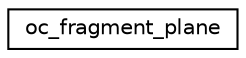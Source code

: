 digraph "Graphical Class Hierarchy"
{
  edge [fontname="Helvetica",fontsize="10",labelfontname="Helvetica",labelfontsize="10"];
  node [fontname="Helvetica",fontsize="10",shape=record];
  rankdir="LR";
  Node1 [label="oc_fragment_plane",height=0.2,width=0.4,color="black", fillcolor="white", style="filled",URL="$structoc__fragment__plane.html"];
}
